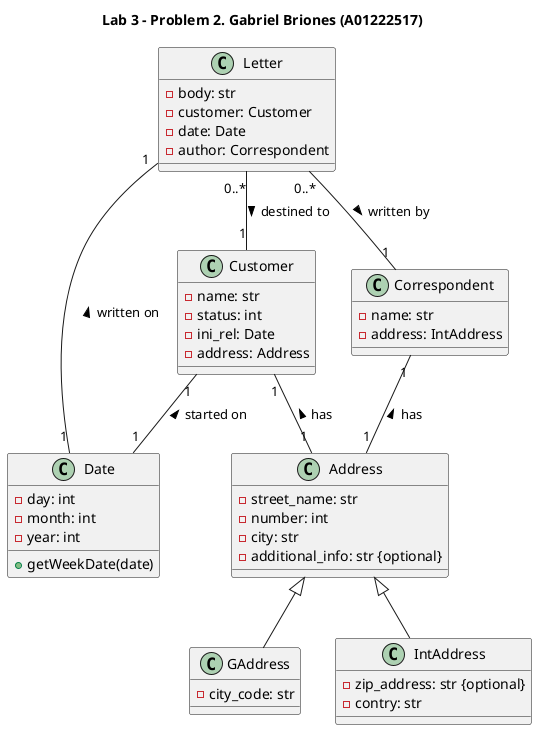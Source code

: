 @startuml

title Lab 3 - Problem 2. Gabriel Briones (A01222517)

class Letter{
    - body: str
    - customer: Customer
    - date: Date
    - author: Correspondent
}

class Date{
    - day: int
    - month: int
    - year: int
    + getWeekDate(date)
}

class Correspondent{
    - name: str
    - address: IntAddress
}

class Customer{
    - name: str
    - status: int
    - ini_rel: Date
    - address: Address
}

class Address{
    - street_name: str
    - number: int
    - city: str
    - additional_info: str {optional}
}

class GAddress{
    - city_code: str
}
class IntAddress{
    - zip_address: str {optional}
    - contry: str
}

Customer "1" -down- "1" Date: started on <
Letter "1" -down- "1" Date: written on <
Letter "0..*" -down- "1" Customer: destined to >
Letter "0..*" -down- "1" Correspondent: written by >
Customer "1" -down- "1" Address: has <
Correspondent "1" -down- "1" Address: has <
Address <|-- GAddress
Address <|-- IntAddress
@enduml
